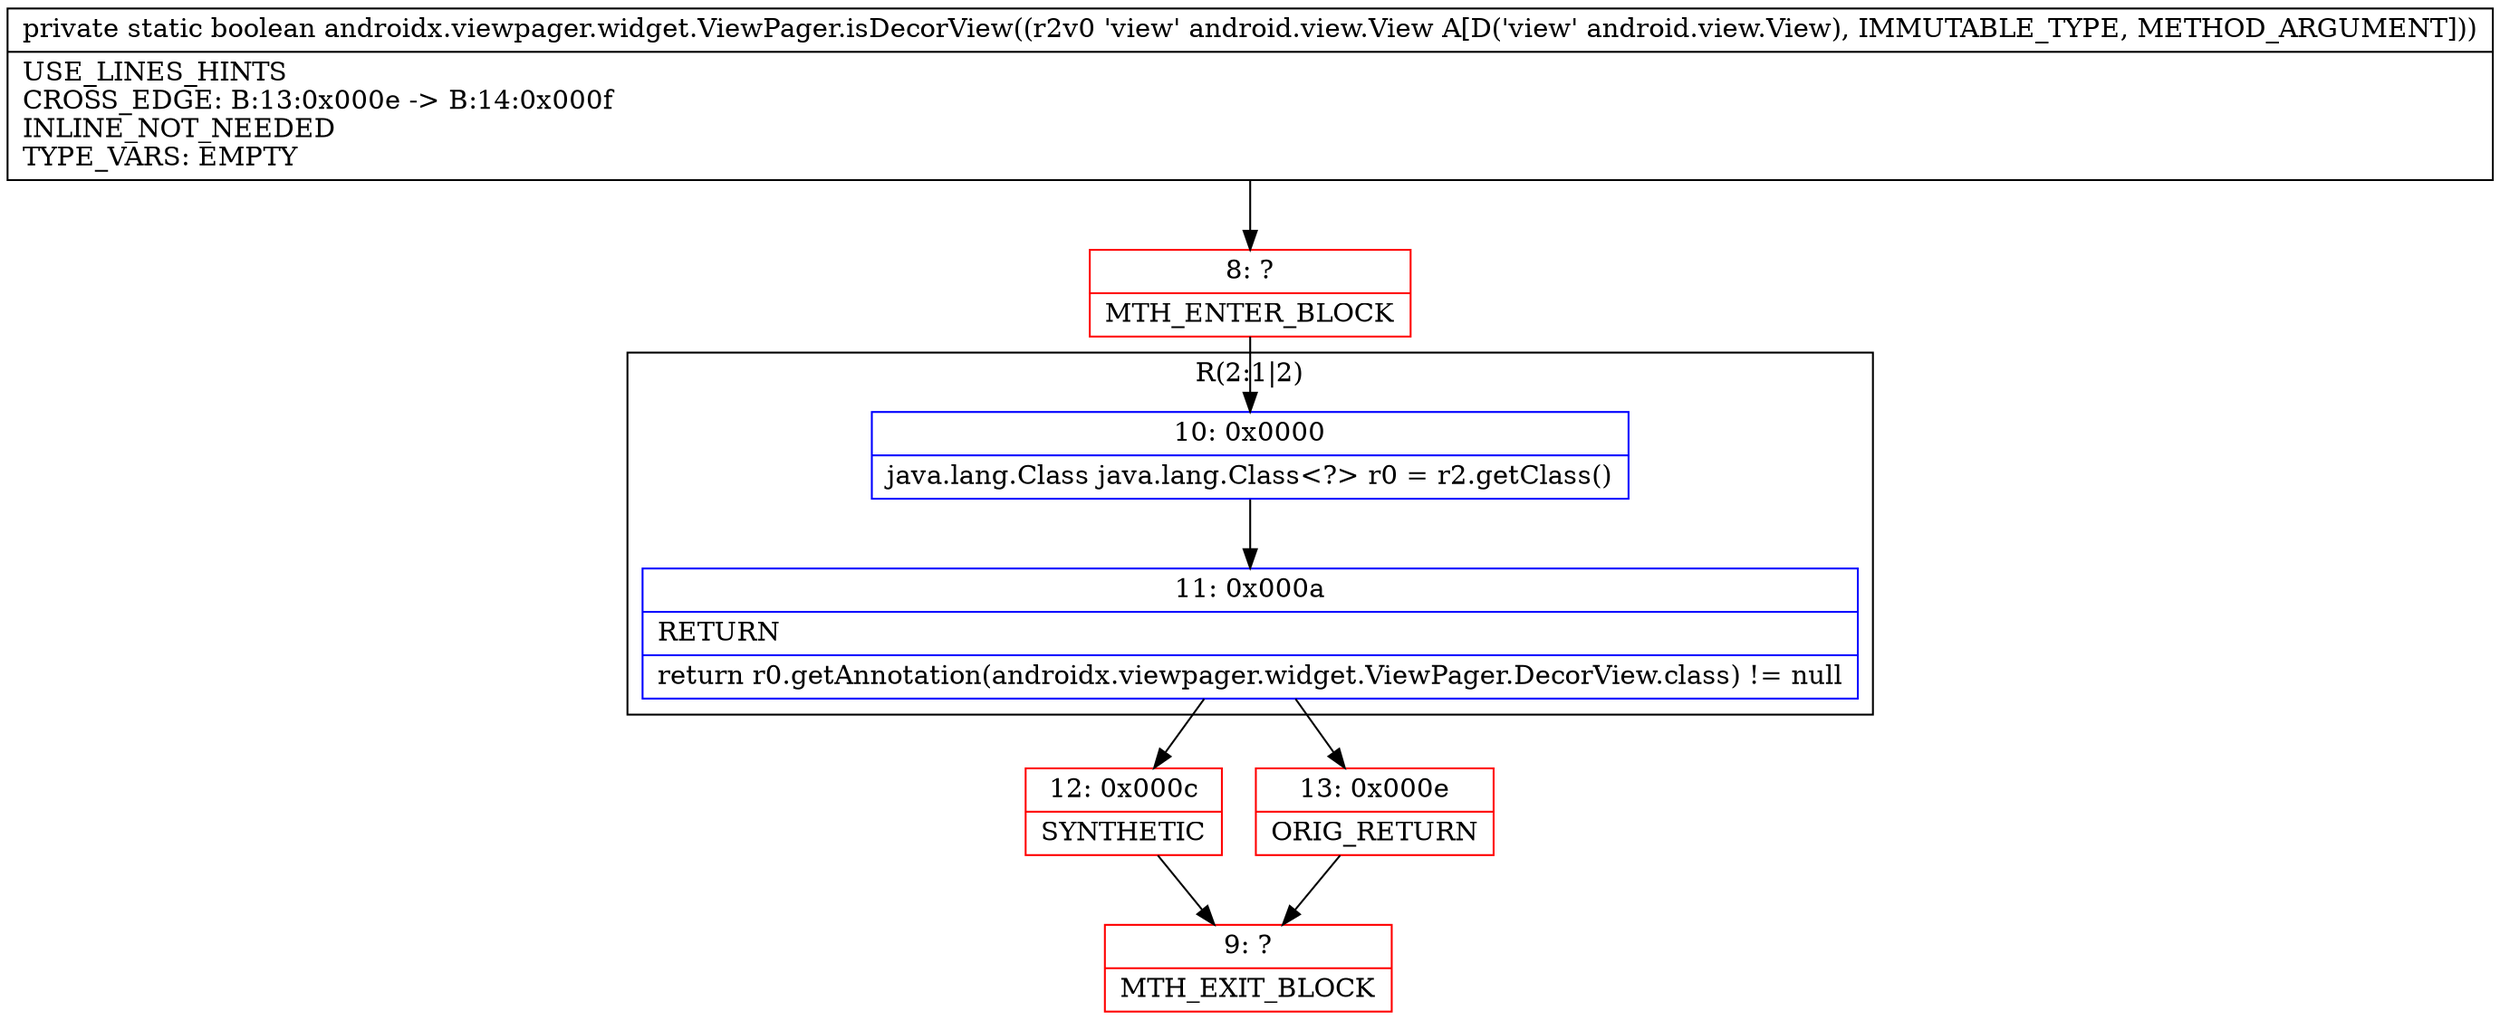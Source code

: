 digraph "CFG forandroidx.viewpager.widget.ViewPager.isDecorView(Landroid\/view\/View;)Z" {
subgraph cluster_Region_2114323410 {
label = "R(2:1|2)";
node [shape=record,color=blue];
Node_10 [shape=record,label="{10\:\ 0x0000|java.lang.Class java.lang.Class\<?\> r0 = r2.getClass()\l}"];
Node_11 [shape=record,label="{11\:\ 0x000a|RETURN\l|return r0.getAnnotation(androidx.viewpager.widget.ViewPager.DecorView.class) != null\l}"];
}
Node_8 [shape=record,color=red,label="{8\:\ ?|MTH_ENTER_BLOCK\l}"];
Node_12 [shape=record,color=red,label="{12\:\ 0x000c|SYNTHETIC\l}"];
Node_9 [shape=record,color=red,label="{9\:\ ?|MTH_EXIT_BLOCK\l}"];
Node_13 [shape=record,color=red,label="{13\:\ 0x000e|ORIG_RETURN\l}"];
MethodNode[shape=record,label="{private static boolean androidx.viewpager.widget.ViewPager.isDecorView((r2v0 'view' android.view.View A[D('view' android.view.View), IMMUTABLE_TYPE, METHOD_ARGUMENT]))  | USE_LINES_HINTS\lCROSS_EDGE: B:13:0x000e \-\> B:14:0x000f\lINLINE_NOT_NEEDED\lTYPE_VARS: EMPTY\l}"];
MethodNode -> Node_8;Node_10 -> Node_11;
Node_11 -> Node_12;
Node_11 -> Node_13;
Node_8 -> Node_10;
Node_12 -> Node_9;
Node_13 -> Node_9;
}

